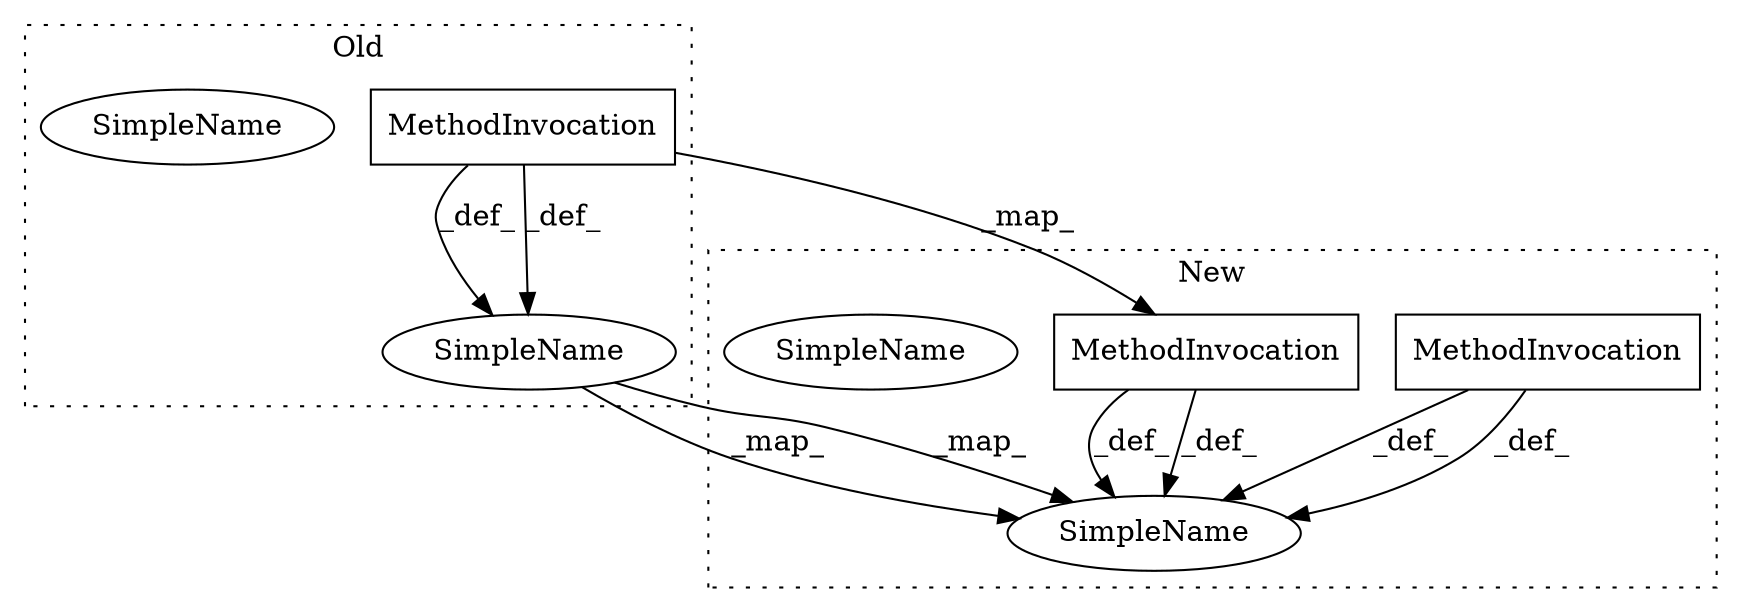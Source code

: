 digraph G {
subgraph cluster0 {
1 [label="MethodInvocation" a="32" s="3615,3647" l="5,1" shape="box"];
4 [label="SimpleName" a="42" s="3729" l="6" shape="ellipse"];
5 [label="SimpleName" a="42" s="3729" l="6" shape="ellipse"];
label = "Old";
style="dotted";
}
subgraph cluster1 {
2 [label="MethodInvocation" a="32" s="3703,3713" l="5,1" shape="box"];
3 [label="MethodInvocation" a="32" s="3354,3404" l="5,1" shape="box"];
6 [label="SimpleName" a="42" s="3736" l="6" shape="ellipse"];
7 [label="SimpleName" a="42" s="3736" l="6" shape="ellipse"];
label = "New";
style="dotted";
}
1 -> 3 [label="_map_"];
1 -> 5 [label="_def_"];
1 -> 5 [label="_def_"];
2 -> 6 [label="_def_"];
2 -> 6 [label="_def_"];
3 -> 6 [label="_def_"];
3 -> 6 [label="_def_"];
5 -> 6 [label="_map_"];
5 -> 6 [label="_map_"];
}